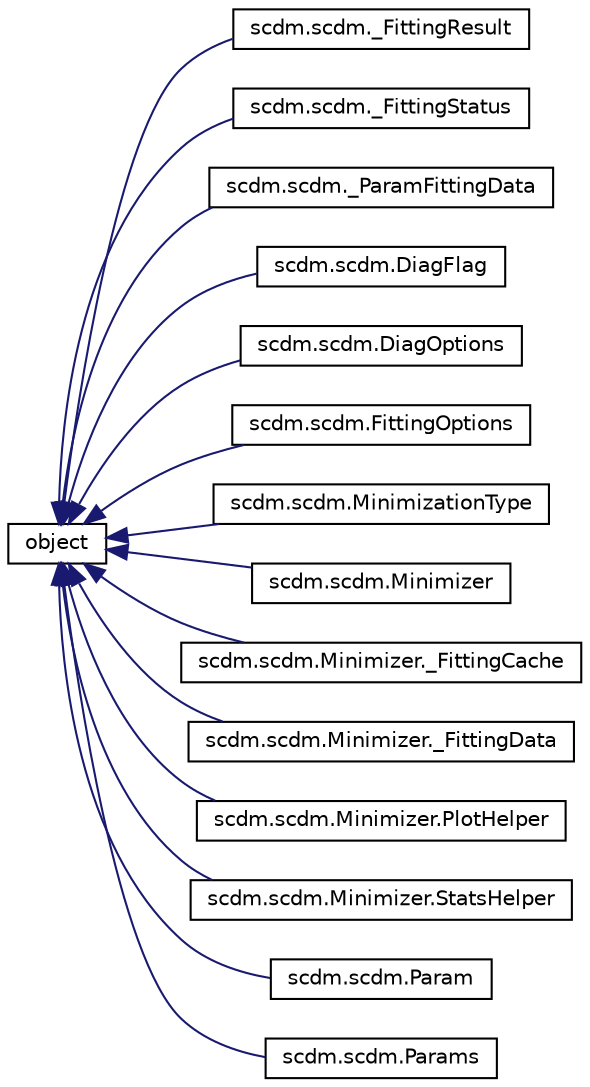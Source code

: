 digraph G
{
  edge [fontname="Helvetica",fontsize="10",labelfontname="Helvetica",labelfontsize="10"];
  node [fontname="Helvetica",fontsize="10",shape=record];
  rankdir=LR;
  Node1 [label="object",height=0.2,width=0.4,color="black", fillcolor="white", style="filled",URL="$classobject.html"];
  Node1 -> Node2 [dir=back,color="midnightblue",fontsize="10",style="solid",fontname="Helvetica"];
  Node2 [label="scdm.scdm._FittingResult",height=0.2,width=0.4,color="black", fillcolor="white", style="filled",URL="$classscdm_1_1scdm_1_1__FittingResult.html",tooltip="Hold fitting results (i.e fitted parameters and fitting data) This is a inner class of class _Fitting..."];
  Node1 -> Node3 [dir=back,color="midnightblue",fontsize="10",style="solid",fontname="Helvetica"];
  Node3 [label="scdm.scdm._FittingStatus",height=0.2,width=0.4,color="black", fillcolor="white", style="filled",URL="$classscdm_1_1scdm_1_1__FittingStatus.html",tooltip="Hold the status of the fitting operation."];
  Node1 -> Node4 [dir=back,color="midnightblue",fontsize="10",style="solid",fontname="Helvetica"];
  Node4 [label="scdm.scdm._ParamFittingData",height=0.2,width=0.4,color="black", fillcolor="white", style="filled",URL="$classscdm_1_1scdm_1_1__ParamFittingData.html",tooltip="Hold a record of fitting data for a given parameter of class Param."];
  Node1 -> Node5 [dir=back,color="midnightblue",fontsize="10",style="solid",fontname="Helvetica"];
  Node5 [label="scdm.scdm.DiagFlag",height=0.2,width=0.4,color="black", fillcolor="white", style="filled",URL="$classscdm_1_1scdm_1_1DiagFlag.html",tooltip="Define which diagnostic information should be collectedlogs: produce diagnostic log filesplots: produ..."];
  Node1 -> Node6 [dir=back,color="midnightblue",fontsize="10",style="solid",fontname="Helvetica"];
  Node6 [label="scdm.scdm.DiagOptions",height=0.2,width=0.4,color="black", fillcolor="white", style="filled",URL="$classscdm_1_1scdm_1_1DiagOptions.html",tooltip="Diagnostic helper class to output logs, plots and statistics to tune fitting or diagnose fitting fail..."];
  Node1 -> Node7 [dir=back,color="midnightblue",fontsize="10",style="solid",fontname="Helvetica"];
  Node7 [label="scdm.scdm.FittingOptions",height=0.2,width=0.4,color="black", fillcolor="white", style="filled",URL="$classscdm_1_1scdm_1_1FittingOptions.html",tooltip="Class for specifying options applicable to the fitting process."];
  Node1 -> Node8 [dir=back,color="midnightblue",fontsize="10",style="solid",fontname="Helvetica"];
  Node8 [label="scdm.scdm.MinimizationType",height=0.2,width=0.4,color="black", fillcolor="white", style="filled",URL="$classscdm_1_1scdm_1_1MinimizationType.html",tooltip="Define which quantity should be mimimized during fitting and hence the stopping criterionminimize_fun..."];
  Node1 -> Node9 [dir=back,color="midnightblue",fontsize="10",style="solid",fontname="Helvetica"];
  Node9 [label="scdm.scdm.Minimizer",height=0.2,width=0.4,color="black", fillcolor="white", style="filled",URL="$classscdm_1_1scdm_1_1Minimizer.html",tooltip="Minimization of an objective function using a variant of the Coordinate Descent algorithm."];
  Node1 -> Node10 [dir=back,color="midnightblue",fontsize="10",style="solid",fontname="Helvetica"];
  Node10 [label="scdm.scdm.Minimizer._FittingCache",height=0.2,width=0.4,color="black", fillcolor="white", style="filled",URL="$classscdm_1_1scdm_1_1Minimizer_1_1__FittingCache.html",tooltip="Private class for managing a cache with tuples of parameters [p0,...,pn] as keys."];
  Node1 -> Node11 [dir=back,color="midnightblue",fontsize="10",style="solid",fontname="Helvetica"];
  Node11 [label="scdm.scdm.Minimizer._FittingData",height=0.2,width=0.4,color="black", fillcolor="white", style="filled",URL="$classscdm_1_1scdm_1_1Minimizer_1_1__FittingData.html",tooltip="Hold global fitting data for all parameters."];
  Node1 -> Node12 [dir=back,color="midnightblue",fontsize="10",style="solid",fontname="Helvetica"];
  Node12 [label="scdm.scdm.Minimizer.PlotHelper",height=0.2,width=0.4,color="black", fillcolor="white", style="filled",URL="$classscdm_1_1scdm_1_1Minimizer_1_1PlotHelper.html",tooltip="Helper class for plotting fitting results."];
  Node1 -> Node13 [dir=back,color="midnightblue",fontsize="10",style="solid",fontname="Helvetica"];
  Node13 [label="scdm.scdm.Minimizer.StatsHelper",height=0.2,width=0.4,color="black", fillcolor="white", style="filled",URL="$classscdm_1_1scdm_1_1Minimizer_1_1StatsHelper.html",tooltip="Output statistics related to Parameter fitting."];
  Node1 -> Node14 [dir=back,color="midnightblue",fontsize="10",style="solid",fontname="Helvetica"];
  Node14 [label="scdm.scdm.Param",height=0.2,width=0.4,color="black", fillcolor="white", style="filled",URL="$classscdm_1_1scdm_1_1Param.html",tooltip="Represents a parameter of some model which has to be estimated."];
  Node1 -> Node15 [dir=back,color="midnightblue",fontsize="10",style="solid",fontname="Helvetica"];
  Node15 [label="scdm.scdm.Params",height=0.2,width=0.4,color="black", fillcolor="white", style="filled",URL="$classscdm_1_1scdm_1_1Params.html",tooltip="Represents the list of parameters of clas Param to estimate."];
}
